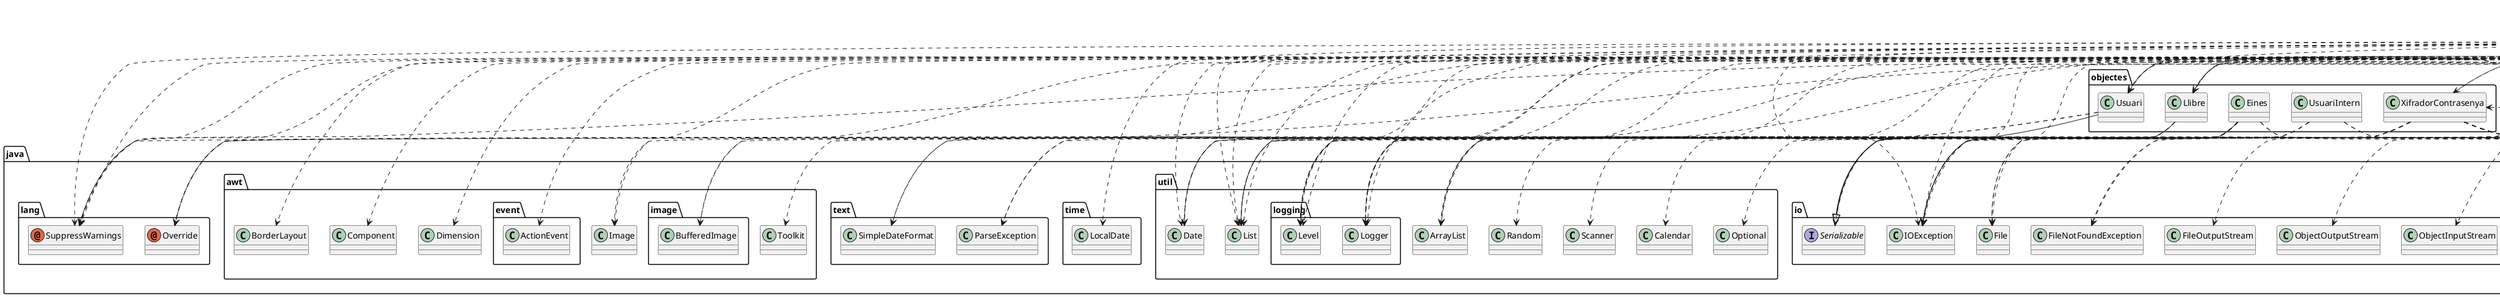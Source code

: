 @startuml
annotation java.lang.Override
annotation java.lang.SuppressWarnings
class UI.BuscaLlibre
class UI.BuscaUsuari
class UI.CanviaPass
class UI.LlistaLlibres
class UI.LlistaUsuaris
class UI.LoginScreen
class UI.PerfilUsuari
class clientescriptori.Connection
class java.awt.BorderLayout
class java.awt.Component
class java.awt.Dimension
class java.awt.Image
class java.awt.Toolkit
class java.awt.event.ActionEvent
class java.awt.image.BufferedImage
class java.io.ByteArrayInputStream
class java.io.ByteArrayOutputStream
class java.io.DataInputStream
class java.io.DataOutput
class java.io.DataOutputStream
class java.io.File
class java.io.FileNotFoundException
class java.io.FileOutputStream
class java.io.IOException
class java.io.ObjectInputStream
class java.io.ObjectOutputStream
class java.net.Socket
class java.nio.charset.StandardCharsets
class java.nio.file.Files
class java.nio.file.Paths
class java.security.InvalidKeyException
class java.security.KeyFactory
class java.security.NoSuchAlgorithmException
class java.security.PrivateKey
class java.security.PublicKey
class java.security.spec.InvalidKeySpecException
class java.security.spec.PKCS8EncodedKeySpec
class java.security.spec.X509EncodedKeySpec
class java.sql.SQLException
class java.text.ParseException
class java.text.SimpleDateFormat
class java.time.LocalDate
class java.util.ArrayList
class java.util.Calendar
class java.util.Date
class java.util.List
class java.util.Optional
class java.util.Random
class java.util.Scanner
class java.util.logging.Level
class java.util.logging.Logger
class javax.crypto.BadPaddingException
class javax.crypto.Cipher
class javax.crypto.IllegalBlockSizeException
class javax.crypto.NoSuchPaddingException
class javax.imageio.ImageIO
class javax.swing.ImageIcon
class javax.swing.JFileChooser
class javax.swing.JFrame
class javax.swing.JOptionPane
class javax.swing.JPanel
class javax.swing.JPasswordField
class javax.swing.JScrollPane
class javax.swing.JTextField
class javax.swing.SwingConstants
class javax.swing.filechooser.FileNameExtensionFilter
class javax.swing.table.AbstractTableModel
class javax.swing.table.DefaultTableCellRenderer
class javax.swing.table.DefaultTableModel
class objectes.Eines
class objectes.Llibre
class objectes.Usuari
class objectes.UsuariIntern
class objectes.XifradorContrasenya
class suport.Contrasenya
class suport.LlibreTableModel
class utils.Utils
interface java.io.Serializable
UI.BuscaLlibre ..> java.lang.SuppressWarnings
UI.BuscaLlibre ..> clientescriptori.Connection
UI.BuscaLlibre ..> java.util.List
UI.BuscaLlibre --|> javax.swing.JPanel
UI.BuscaLlibre ..> objectes.Llibre
UI.BuscaUsuari ..> java.lang.SuppressWarnings
UI.BuscaUsuari ..> clientescriptori.Connection
UI.BuscaUsuari ..> java.io.IOException
UI.BuscaUsuari ..> java.time.LocalDate
UI.BuscaUsuari ..> java.util.ArrayList
UI.BuscaUsuari ..> java.util.Date
UI.BuscaUsuari ..> java.util.List
UI.BuscaUsuari ..> java.util.logging.Level
UI.BuscaUsuari ..> java.util.logging.Logger
UI.BuscaUsuari --|> javax.swing.JPanel
UI.BuscaUsuari ..> objectes.Usuari
UI.CanviaPass ..> java.lang.SuppressWarnings
UI.CanviaPass ..> UI.LoginScreen
UI.CanviaPass --|> javax.swing.JFrame
UI.CanviaPass ..> javax.swing.JOptionPane
UI.CanviaPass ..> utils.Utils
UI.LlistaLlibres ..> java.lang.SuppressWarnings
UI.LlistaLlibres ..> java.util.List
UI.LlistaLlibres --|> javax.swing.JPanel
UI.LlistaLlibres ..> javax.swing.JScrollPane
UI.LlistaLlibres ..> javax.swing.table.DefaultTableModel
UI.LlistaLlibres ..> objectes.Llibre
UI.LlistaLlibres ..> suport.LlibreTableModel
UI.LlistaUsuaris ..> java.lang.SuppressWarnings
UI.LlistaUsuaris ..> java.awt.BorderLayout
UI.LlistaUsuaris ..> java.io.IOException
UI.LlistaUsuaris ..> java.util.ArrayList
UI.LlistaUsuaris ..> java.util.List
UI.LlistaUsuaris ..> java.util.logging.Level
UI.LlistaUsuaris ..> java.util.logging.Logger
UI.LlistaUsuaris --|> javax.swing.JPanel
UI.LlistaUsuaris ..> javax.swing.JScrollPane
UI.LlistaUsuaris ..> javax.swing.table.DefaultTableModel
UI.LlistaUsuaris ..> objectes.Usuari
UI.PerfilUsuari ..> java.lang.SuppressWarnings
UI.PerfilUsuari ..> clientescriptori.Connection
UI.PerfilUsuari ..> java.awt.Component
UI.PerfilUsuari ..> java.awt.Dimension
UI.PerfilUsuari ..> java.awt.Image
UI.PerfilUsuari ..> java.awt.event.ActionEvent
UI.PerfilUsuari ..> java.awt.image.BufferedImage
UI.PerfilUsuari ..> java.io.File
UI.PerfilUsuari ..> java.io.IOException
UI.PerfilUsuari ..> java.text.ParseException
UI.PerfilUsuari ..> java.text.SimpleDateFormat
UI.PerfilUsuari ..> java.util.Date
UI.PerfilUsuari ..> java.util.logging.Level
UI.PerfilUsuari ..> java.util.logging.Logger
UI.PerfilUsuari ..> javax.imageio.ImageIO
UI.PerfilUsuari ..> javax.swing.ImageIcon
UI.PerfilUsuari ..> javax.swing.JFileChooser
UI.PerfilUsuari ..> javax.swing.JFrame
UI.PerfilUsuari ..> javax.swing.JOptionPane
UI.PerfilUsuari --|> javax.swing.JPanel
UI.PerfilUsuari ..> javax.swing.JPasswordField
UI.PerfilUsuari ..> javax.swing.JTextField
UI.PerfilUsuari ..> javax.swing.filechooser.FileNameExtensionFilter
UI.PerfilUsuari ..> objectes.Usuari
UI.PerfilUsuari ..> utils.Utils
clientescriptori.Connection ..> java.io.DataInputStream
clientescriptori.Connection ..> java.io.DataOutput
clientescriptori.Connection ..> java.io.DataOutputStream
clientescriptori.Connection ..> java.io.IOException
clientescriptori.Connection ..> java.io.ObjectInputStream
clientescriptori.Connection ..> java.io.ObjectOutputStream
clientescriptori.Connection ..> java.net.Socket
clientescriptori.Connection ..> java.security.PublicKey
clientescriptori.Connection ..> java.sql.SQLException
clientescriptori.Connection ..> java.util.ArrayList
clientescriptori.Connection ..> java.util.List
clientescriptori.Connection ..> java.util.logging.Level
clientescriptori.Connection ..> java.util.logging.Logger
clientescriptori.Connection ..> javax.swing.JOptionPane
clientescriptori.Connection ..> javax.swing.JPanel
clientescriptori.Connection ..> objectes.Llibre
clientescriptori.Connection ..> objectes.Usuari
clientescriptori.Connection ..> objectes.XifradorContrasenya
clientescriptori.Connection ..> java.io.Serializable
objectes.Eines ..> java.io.File
objectes.Eines ..> java.io.FileNotFoundException
objectes.Eines ..> java.io.IOException
objectes.Eines ..> java.nio.file.Files
objectes.Eines ..> java.nio.file.Paths
objectes.Eines ..> java.text.ParseException
objectes.Eines ..> java.text.SimpleDateFormat
objectes.Eines ..> java.util.ArrayList
objectes.Eines ..> java.util.Calendar
objectes.Eines ..> java.util.Date
objectes.Eines ..> java.util.List
objectes.Eines ..> java.util.Random
objectes.Eines ..> java.util.Scanner
objectes.Eines ..> java.util.logging.Level
objectes.Eines ..> java.util.logging.Logger
objectes.Eines --|> java.io.Serializable
objectes.Llibre ..> java.lang.Override
objectes.Llibre ..> java.io.IOException
objectes.Llibre --|> java.io.Serializable
objectes.Usuari ..> java.lang.Override
objectes.Usuari ..> java.util.Date
objectes.Usuari --|> java.io.Serializable
objectes.UsuariIntern ..> java.lang.Override
objectes.UsuariIntern ..> java.io.IOException
objectes.UsuariIntern ..> java.nio.file.Files
objectes.UsuariIntern ..> java.nio.file.Paths
objectes.UsuariIntern ..> java.util.Date
objectes.XifradorContrasenya ..> java.io.FileNotFoundException
objectes.XifradorContrasenya ..> java.io.FileOutputStream
objectes.XifradorContrasenya ..> java.io.IOException
objectes.XifradorContrasenya ..> java.nio.charset.StandardCharsets
objectes.XifradorContrasenya ..> java.nio.file.Files
objectes.XifradorContrasenya ..> java.nio.file.Paths
objectes.XifradorContrasenya ..> java.security.InvalidKeyException
objectes.XifradorContrasenya ..> java.security.KeyFactory
objectes.XifradorContrasenya ..> java.security.NoSuchAlgorithmException
objectes.XifradorContrasenya ..> java.security.PrivateKey
objectes.XifradorContrasenya ..> java.security.PublicKey
objectes.XifradorContrasenya ..> java.security.spec.InvalidKeySpecException
objectes.XifradorContrasenya ..> java.security.spec.PKCS8EncodedKeySpec
objectes.XifradorContrasenya ..> java.security.spec.X509EncodedKeySpec
objectes.XifradorContrasenya ..> java.util.logging.Level
objectes.XifradorContrasenya ..> java.util.logging.Logger
objectes.XifradorContrasenya ..> javax.crypto.BadPaddingException
objectes.XifradorContrasenya ..> javax.crypto.Cipher
objectes.XifradorContrasenya ..> javax.crypto.IllegalBlockSizeException
objectes.XifradorContrasenya ..> javax.crypto.NoSuchPaddingException
objectes.XifradorContrasenya ..> suport.Contrasenya
suport.Contrasenya ..> java.io.IOException
suport.Contrasenya ..> java.nio.charset.StandardCharsets
suport.Contrasenya ..> java.nio.file.Files
suport.Contrasenya ..> java.nio.file.Paths
suport.Contrasenya ..> java.security.InvalidKeyException
suport.Contrasenya ..> java.security.KeyFactory
suport.Contrasenya ..> java.security.NoSuchAlgorithmException
suport.Contrasenya ..> java.security.PrivateKey
suport.Contrasenya ..> java.security.PublicKey
suport.Contrasenya ..> java.security.spec.InvalidKeySpecException
suport.Contrasenya ..> java.security.spec.PKCS8EncodedKeySpec
suport.Contrasenya ..> java.security.spec.X509EncodedKeySpec
suport.Contrasenya ..> java.util.logging.Level
suport.Contrasenya ..> java.util.logging.Logger
suport.Contrasenya ..> javax.crypto.BadPaddingException
suport.Contrasenya ..> javax.crypto.Cipher
suport.Contrasenya ..> javax.crypto.IllegalBlockSizeException
suport.Contrasenya ..> javax.crypto.NoSuchPaddingException
suport.Contrasenya ..> objectes.XifradorContrasenya
suport.LlibreTableModel ..> java.lang.Override
suport.LlibreTableModel ..> java.util.List
suport.LlibreTableModel ..> javax.swing.SwingConstants
suport.LlibreTableModel --|> javax.swing.table.AbstractTableModel
suport.LlibreTableModel ..> javax.swing.table.DefaultTableCellRenderer
suport.LlibreTableModel ..> objectes.Llibre
utils.Utils ..> java.awt.Image
utils.Utils ..> java.awt.Toolkit
utils.Utils ..> java.awt.image.BufferedImage
utils.Utils ..> java.io.ByteArrayInputStream
utils.Utils ..> java.io.ByteArrayOutputStream
utils.Utils ..> java.io.File
utils.Utils ..> java.io.IOException
utils.Utils ..> java.util.Optional
utils.Utils ..> javax.imageio.ImageIO
utils.Utils ..> javax.swing.ImageIcon
utils.Utils ..> javax.swing.JPasswordField
@enduml
